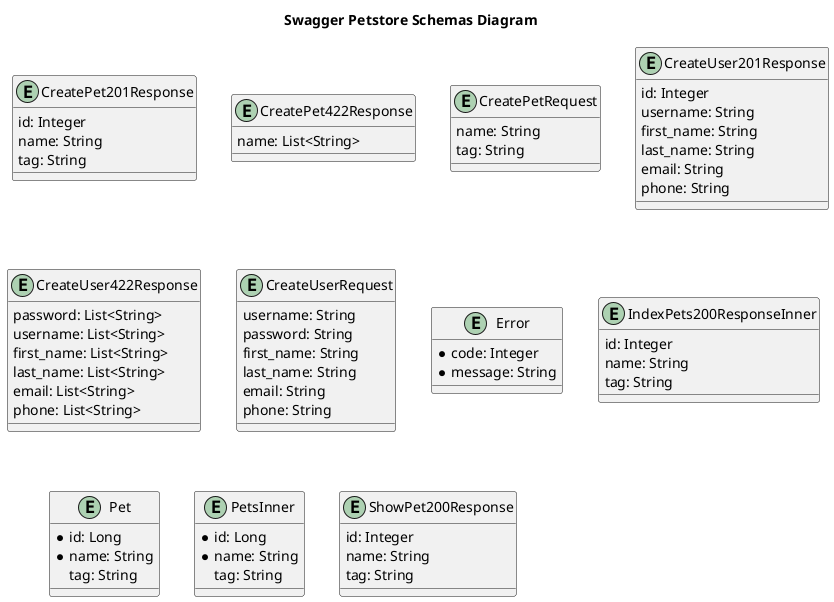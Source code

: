 @startuml

title Swagger Petstore Schemas Diagram

entity CreatePet201Response {
    id: Integer
    name: String
    tag: String
}

entity CreatePet422Response {
    name: List<String>
}

entity CreatePetRequest {
    name: String
    tag: String
}

entity CreateUser201Response {
    id: Integer
    username: String
    first_name: String
    last_name: String
    email: String
    phone: String
}

entity CreateUser422Response {
    password: List<String>
    username: List<String>
    first_name: List<String>
    last_name: List<String>
    email: List<String>
    phone: List<String>
}

entity CreateUserRequest {
    username: String
    password: String
    first_name: String
    last_name: String
    email: String
    phone: String
}

entity Error {
    * code: Integer
    * message: String
}

entity IndexPets200ResponseInner {
    id: Integer
    name: String
    tag: String
}

entity Pet {
    * id: Long
    * name: String
    tag: String
}

entity PetsInner {
    * id: Long
    * name: String
    tag: String
}

entity ShowPet200Response {
    id: Integer
    name: String
    tag: String
}



@enduml